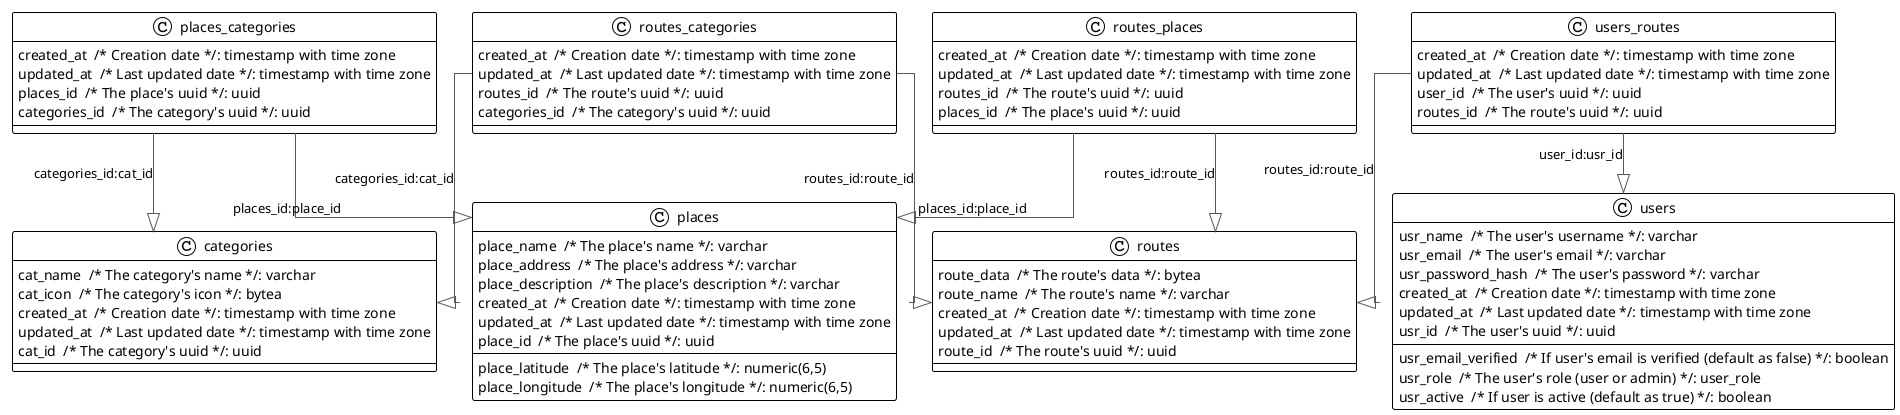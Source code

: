 @startuml

!theme plain
top to bottom direction
skinparam linetype ortho

class categories {
   cat_name  /* The category's name */: varchar
   cat_icon  /* The category's icon */: bytea
   created_at  /* Creation date */: timestamp with time zone
   updated_at  /* Last updated date */: timestamp with time zone
   cat_id  /* The category's uuid */: uuid
}
class places {
   place_name  /* The place's name */: varchar
   place_latitude  /* The place's latitude */: numeric(6,5)
   place_longitude  /* The place's longitude */: numeric(6,5)
   place_address  /* The place's address */: varchar
   place_description  /* The place's description */: varchar
   created_at  /* Creation date */: timestamp with time zone
   updated_at  /* Last updated date */: timestamp with time zone
   place_id  /* The place's uuid */: uuid
}
class places_categories {
   created_at  /* Creation date */: timestamp with time zone
   updated_at  /* Last updated date */: timestamp with time zone
   places_id  /* The place's uuid */: uuid
   categories_id  /* The category's uuid */: uuid
}
class routes {
   route_data  /* The route's data */: bytea
   route_name  /* The route's name */: varchar
   created_at  /* Creation date */: timestamp with time zone
   updated_at  /* Last updated date */: timestamp with time zone
   route_id  /* The route's uuid */: uuid
}
class routes_categories {
   created_at  /* Creation date */: timestamp with time zone
   updated_at  /* Last updated date */: timestamp with time zone
   routes_id  /* The route's uuid */: uuid
   categories_id  /* The category's uuid */: uuid
}
class routes_places {
   created_at  /* Creation date */: timestamp with time zone
   updated_at  /* Last updated date */: timestamp with time zone
   routes_id  /* The route's uuid */: uuid
   places_id  /* The place's uuid */: uuid
}
class users {
   usr_name  /* The user's username */: varchar
   usr_email  /* The user's email */: varchar
   usr_password_hash  /* The user's password */: varchar
   usr_email_verified  /* If user's email is verified (default as false) */: boolean
   usr_role  /* The user's role (user or admin) */: user_role
   usr_active  /* If user is active (default as true) */: boolean
   created_at  /* Creation date */: timestamp with time zone
   updated_at  /* Last updated date */: timestamp with time zone
   usr_id  /* The user's uuid */: uuid
}
class users_routes {
   created_at  /* Creation date */: timestamp with time zone
   updated_at  /* Last updated date */: timestamp with time zone
   user_id  /* The user's uuid */: uuid
   routes_id  /* The route's uuid */: uuid
}

places_categories  -[#595959,plain]-^  categories        : "categories_id:cat_id"
places_categories  -[#595959,plain]-^  places            : "places_id:place_id"
routes_categories  -[#595959,plain]-^  categories        : "categories_id:cat_id"
routes_categories  -[#595959,plain]-^  routes            : "routes_id:route_id"
routes_places      -[#595959,plain]-^  places            : "places_id:place_id"
routes_places      -[#595959,plain]-^  routes            : "routes_id:route_id"
users_routes       -[#595959,plain]-^  routes            : "routes_id:route_id"
users_routes       -[#595959,plain]-^  users             : "user_id:usr_id"
@enduml
